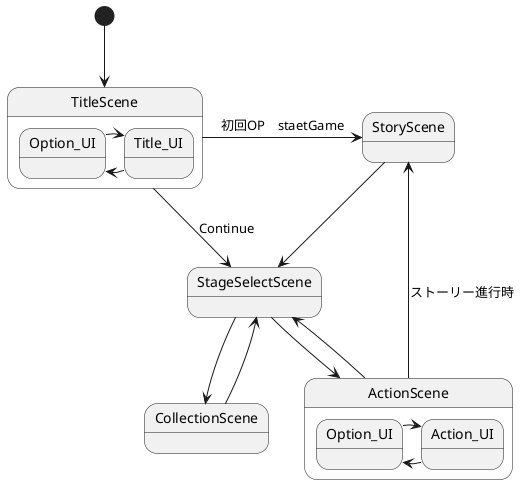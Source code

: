 @startuml 画面遷移図

state TitleScene{
    state Title_UI
    state Option_UI

    Title_UI -left-> TitleScene.Option_UI
    TitleScene.Option_UI -right-> Title_UI
}

state ActionScene{
    state Action_UI
    state Option_UI

    Action_UI -left-> ActionScene.Option_UI
    ActionScene.Option_UI -right-> Action_UI
}

[*] --> TitleScene
TitleScene -right-> StoryScene :初回OP　staetGame
TitleScene --> StageSelectScene :Continue
StageSelectScene --> CollectionScene
StageSelectScene --> ActionScene
ActionScene --> StageSelectScene
ActionScene --> StoryScene :ストーリー進行時
StoryScene --> StageSelectScene
CollectionScene --> StageSelectScene
@enduml